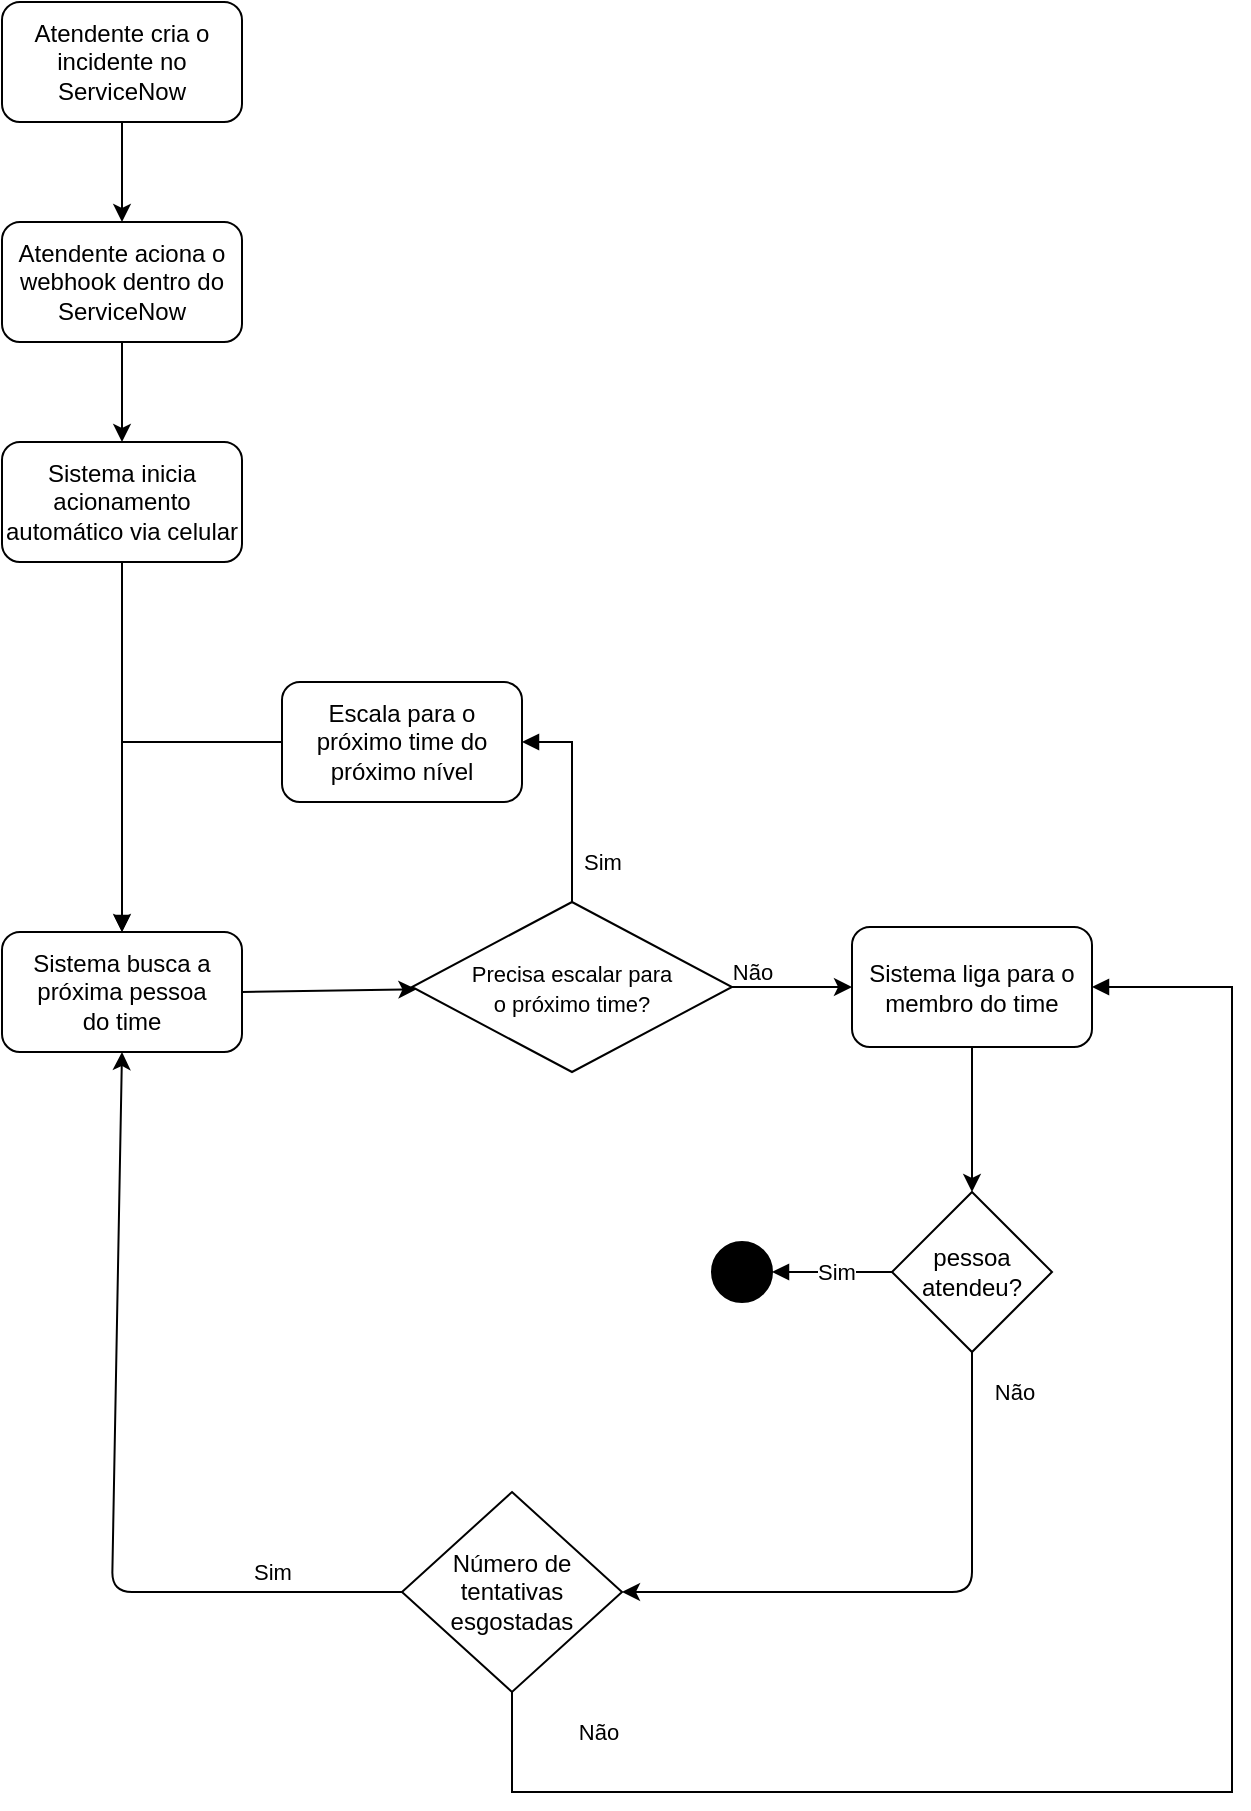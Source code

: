 <mxfile version="14.2.4" type="device"><diagram id="C5RBs43oDa-KdzZeNtuy" name="Page-1"><mxGraphModel dx="1298" dy="811" grid="1" gridSize="10" guides="1" tooltips="1" connect="1" arrows="1" fold="1" page="1" pageScale="1" pageWidth="827" pageHeight="1169" math="0" shadow="0"><root><mxCell id="WIyWlLk6GJQsqaUBKTNV-0"/><mxCell id="WIyWlLk6GJQsqaUBKTNV-1" parent="WIyWlLk6GJQsqaUBKTNV-0"/><mxCell id="S5iRTuBSPj71A9OaNAdx-1" value="Sistema inicia acionamento automático via celular" style="rounded=1;whiteSpace=wrap;html=1;" parent="WIyWlLk6GJQsqaUBKTNV-1" vertex="1"><mxGeometry x="160" y="270" width="120" height="60" as="geometry"/></mxCell><mxCell id="FDH1RADmGaVGZYr3nT0B-2" style="edgeStyle=orthogonalEdgeStyle;rounded=0;orthogonalLoop=1;jettySize=auto;html=1;entryX=0.5;entryY=0;entryDx=0;entryDy=0;" edge="1" parent="WIyWlLk6GJQsqaUBKTNV-1" source="S5iRTuBSPj71A9OaNAdx-4" target="S5iRTuBSPj71A9OaNAdx-1"><mxGeometry relative="1" as="geometry"/></mxCell><mxCell id="S5iRTuBSPj71A9OaNAdx-4" value="Atendente aciona o webhook dentro do ServiceNow" style="rounded=1;whiteSpace=wrap;html=1;" parent="WIyWlLk6GJQsqaUBKTNV-1" vertex="1"><mxGeometry x="160" y="160" width="120" height="60" as="geometry"/></mxCell><mxCell id="S5iRTuBSPj71A9OaNAdx-9" value="" style="endArrow=classic;html=1;exitX=0.5;exitY=1;exitDx=0;exitDy=0;" parent="WIyWlLk6GJQsqaUBKTNV-1" source="S5iRTuBSPj71A9OaNAdx-1" edge="1"><mxGeometry width="50" height="50" relative="1" as="geometry"><mxPoint x="390" y="400" as="sourcePoint"/><mxPoint x="220" y="515" as="targetPoint"/></mxGeometry></mxCell><mxCell id="S5iRTuBSPj71A9OaNAdx-10" value="Sistema busca a próxima pessoa&lt;br&gt;do time" style="rounded=1;whiteSpace=wrap;html=1;" parent="WIyWlLk6GJQsqaUBKTNV-1" vertex="1"><mxGeometry x="160" y="515" width="120" height="60" as="geometry"/></mxCell><mxCell id="S5iRTuBSPj71A9OaNAdx-11" value="" style="endArrow=classic;html=1;exitX=1;exitY=0.5;exitDx=0;exitDy=0;" parent="WIyWlLk6GJQsqaUBKTNV-1" source="S5iRTuBSPj71A9OaNAdx-34" target="S5iRTuBSPj71A9OaNAdx-12" edge="1"><mxGeometry width="50" height="50" relative="1" as="geometry"><mxPoint x="385" y="505" as="sourcePoint"/><mxPoint x="385" y="545" as="targetPoint"/></mxGeometry></mxCell><mxCell id="S5iRTuBSPj71A9OaNAdx-41" value="Não" style="edgeLabel;html=1;align=center;verticalAlign=middle;resizable=0;points=[];" parent="S5iRTuBSPj71A9OaNAdx-11" vertex="1" connectable="0"><mxGeometry y="-2" relative="1" as="geometry"><mxPoint x="-20" y="-9.5" as="offset"/></mxGeometry></mxCell><mxCell id="S5iRTuBSPj71A9OaNAdx-12" value="Sistema liga para o membro do time" style="rounded=1;whiteSpace=wrap;html=1;" parent="WIyWlLk6GJQsqaUBKTNV-1" vertex="1"><mxGeometry x="585" y="512.5" width="120" height="60" as="geometry"/></mxCell><mxCell id="S5iRTuBSPj71A9OaNAdx-47" style="edgeStyle=orthogonalEdgeStyle;rounded=0;orthogonalLoop=1;jettySize=auto;html=1;entryX=1;entryY=0.5;entryDx=0;entryDy=0;endArrow=block;endFill=1;" parent="WIyWlLk6GJQsqaUBKTNV-1" source="S5iRTuBSPj71A9OaNAdx-13" target="S5iRTuBSPj71A9OaNAdx-18" edge="1"><mxGeometry relative="1" as="geometry"/></mxCell><mxCell id="S5iRTuBSPj71A9OaNAdx-50" value="Sim" style="edgeLabel;html=1;align=center;verticalAlign=middle;resizable=0;points=[];" parent="S5iRTuBSPj71A9OaNAdx-47" vertex="1" connectable="0"><mxGeometry x="-0.07" relative="1" as="geometry"><mxPoint as="offset"/></mxGeometry></mxCell><mxCell id="S5iRTuBSPj71A9OaNAdx-13" value="pessoa atendeu?" style="rhombus;whiteSpace=wrap;html=1;" parent="WIyWlLk6GJQsqaUBKTNV-1" vertex="1"><mxGeometry x="605" y="645" width="80" height="80" as="geometry"/></mxCell><mxCell id="S5iRTuBSPj71A9OaNAdx-14" value="" style="endArrow=classic;html=1;exitX=0.5;exitY=1;exitDx=0;exitDy=0;entryX=0.5;entryY=0;entryDx=0;entryDy=0;" parent="WIyWlLk6GJQsqaUBKTNV-1" source="S5iRTuBSPj71A9OaNAdx-12" target="S5iRTuBSPj71A9OaNAdx-13" edge="1"><mxGeometry width="50" height="50" relative="1" as="geometry"><mxPoint x="385" y="505" as="sourcePoint"/><mxPoint x="435" y="455" as="targetPoint"/></mxGeometry></mxCell><mxCell id="S5iRTuBSPj71A9OaNAdx-18" value="" style="ellipse;whiteSpace=wrap;html=1;aspect=fixed;fillColor=#000000;" parent="WIyWlLk6GJQsqaUBKTNV-1" vertex="1"><mxGeometry x="515" y="670" width="30" height="30" as="geometry"/></mxCell><mxCell id="S5iRTuBSPj71A9OaNAdx-20" value="Atendente cria o incidente no ServiceNow" style="rounded=1;whiteSpace=wrap;html=1;fillColor=#FFFFFF;" parent="WIyWlLk6GJQsqaUBKTNV-1" vertex="1"><mxGeometry x="160" y="50" width="120" height="60" as="geometry"/></mxCell><mxCell id="S5iRTuBSPj71A9OaNAdx-21" value="" style="endArrow=classic;html=1;entryX=0.5;entryY=0;entryDx=0;entryDy=0;" parent="WIyWlLk6GJQsqaUBKTNV-1" source="S5iRTuBSPj71A9OaNAdx-20" target="S5iRTuBSPj71A9OaNAdx-4" edge="1"><mxGeometry width="50" height="50" relative="1" as="geometry"><mxPoint x="390" y="380" as="sourcePoint"/><mxPoint x="440" y="330" as="targetPoint"/></mxGeometry></mxCell><mxCell id="S5iRTuBSPj71A9OaNAdx-26" value="" style="endArrow=classic;html=1;exitX=0.5;exitY=1;exitDx=0;exitDy=0;" parent="WIyWlLk6GJQsqaUBKTNV-1" source="S5iRTuBSPj71A9OaNAdx-13" target="S5iRTuBSPj71A9OaNAdx-27" edge="1"><mxGeometry width="50" height="50" relative="1" as="geometry"><mxPoint x="295" y="695" as="sourcePoint"/><mxPoint x="275" y="675" as="targetPoint"/><Array as="points"><mxPoint x="645" y="845"/></Array></mxGeometry></mxCell><mxCell id="S5iRTuBSPj71A9OaNAdx-43" value="Não" style="edgeLabel;html=1;align=center;verticalAlign=middle;resizable=0;points=[];" parent="S5iRTuBSPj71A9OaNAdx-26" vertex="1" connectable="0"><mxGeometry x="-0.026" y="2" relative="1" as="geometry"><mxPoint x="44" y="-102" as="offset"/></mxGeometry></mxCell><mxCell id="S5iRTuBSPj71A9OaNAdx-48" style="edgeStyle=orthogonalEdgeStyle;rounded=0;orthogonalLoop=1;jettySize=auto;html=1;entryX=1;entryY=0.5;entryDx=0;entryDy=0;endArrow=block;endFill=1;" parent="WIyWlLk6GJQsqaUBKTNV-1" source="S5iRTuBSPj71A9OaNAdx-27" target="S5iRTuBSPj71A9OaNAdx-12" edge="1"><mxGeometry relative="1" as="geometry"><Array as="points"><mxPoint x="415" y="945"/><mxPoint x="775" y="945"/><mxPoint x="775" y="543"/></Array></mxGeometry></mxCell><mxCell id="S5iRTuBSPj71A9OaNAdx-49" value="Não" style="edgeLabel;html=1;align=center;verticalAlign=middle;resizable=0;points=[];" parent="S5iRTuBSPj71A9OaNAdx-48" vertex="1" connectable="0"><mxGeometry x="-0.54" y="1" relative="1" as="geometry"><mxPoint x="-110" y="-29" as="offset"/></mxGeometry></mxCell><mxCell id="S5iRTuBSPj71A9OaNAdx-27" value="Número de tentativas esgostadas" style="rhombus;whiteSpace=wrap;html=1;" parent="WIyWlLk6GJQsqaUBKTNV-1" vertex="1"><mxGeometry x="360" y="795" width="110" height="100" as="geometry"/></mxCell><mxCell id="S5iRTuBSPj71A9OaNAdx-31" value="" style="endArrow=classic;html=1;exitX=0;exitY=0.5;exitDx=0;exitDy=0;entryX=0.5;entryY=1;entryDx=0;entryDy=0;" parent="WIyWlLk6GJQsqaUBKTNV-1" source="S5iRTuBSPj71A9OaNAdx-27" target="S5iRTuBSPj71A9OaNAdx-10" edge="1"><mxGeometry width="50" height="50" relative="1" as="geometry"><mxPoint x="385" y="715" as="sourcePoint"/><mxPoint x="435" y="665" as="targetPoint"/><Array as="points"><mxPoint x="215" y="845"/></Array></mxGeometry></mxCell><mxCell id="S5iRTuBSPj71A9OaNAdx-44" value="Sim" style="edgeLabel;html=1;align=center;verticalAlign=middle;resizable=0;points=[];" parent="S5iRTuBSPj71A9OaNAdx-31" vertex="1" connectable="0"><mxGeometry x="-0.619" y="1" relative="1" as="geometry"><mxPoint x="14" y="-11" as="offset"/></mxGeometry></mxCell><mxCell id="S5iRTuBSPj71A9OaNAdx-56" style="edgeStyle=orthogonalEdgeStyle;rounded=0;orthogonalLoop=1;jettySize=auto;html=1;exitX=0.5;exitY=0;exitDx=0;exitDy=0;entryX=1;entryY=0.5;entryDx=0;entryDy=0;endArrow=block;endFill=1;" parent="WIyWlLk6GJQsqaUBKTNV-1" source="S5iRTuBSPj71A9OaNAdx-34" target="S5iRTuBSPj71A9OaNAdx-51" edge="1"><mxGeometry relative="1" as="geometry"/></mxCell><mxCell id="S5iRTuBSPj71A9OaNAdx-58" value="Sim" style="edgeLabel;html=1;align=center;verticalAlign=middle;resizable=0;points=[];" parent="S5iRTuBSPj71A9OaNAdx-56" vertex="1" connectable="0"><mxGeometry x="-0.235" y="-2" relative="1" as="geometry"><mxPoint x="13" y="20" as="offset"/></mxGeometry></mxCell><mxCell id="S5iRTuBSPj71A9OaNAdx-34" value="&lt;font style=&quot;font-size: 11px&quot;&gt;Precisa escalar para &lt;br&gt;o próximo time?&lt;/font&gt;" style="rhombus;whiteSpace=wrap;html=1;fillColor=#FFFFFF;" parent="WIyWlLk6GJQsqaUBKTNV-1" vertex="1"><mxGeometry x="365" y="500" width="160" height="85" as="geometry"/></mxCell><mxCell id="S5iRTuBSPj71A9OaNAdx-36" value="" style="endArrow=classic;html=1;exitX=1;exitY=0.5;exitDx=0;exitDy=0;" parent="WIyWlLk6GJQsqaUBKTNV-1" source="S5iRTuBSPj71A9OaNAdx-10" target="S5iRTuBSPj71A9OaNAdx-34" edge="1"><mxGeometry width="50" height="50" relative="1" as="geometry"><mxPoint x="280" y="545" as="sourcePoint"/><mxPoint x="525" y="545" as="targetPoint"/></mxGeometry></mxCell><mxCell id="S5iRTuBSPj71A9OaNAdx-59" style="edgeStyle=orthogonalEdgeStyle;rounded=0;orthogonalLoop=1;jettySize=auto;html=1;entryX=0.5;entryY=0;entryDx=0;entryDy=0;endArrow=block;endFill=1;" parent="WIyWlLk6GJQsqaUBKTNV-1" source="S5iRTuBSPj71A9OaNAdx-51" target="S5iRTuBSPj71A9OaNAdx-10" edge="1"><mxGeometry relative="1" as="geometry"/></mxCell><mxCell id="S5iRTuBSPj71A9OaNAdx-51" value="Escala para o próximo time do próximo nível" style="rounded=1;whiteSpace=wrap;html=1;fillColor=#FFFFFF;" parent="WIyWlLk6GJQsqaUBKTNV-1" vertex="1"><mxGeometry x="300" y="390" width="120" height="60" as="geometry"/></mxCell></root></mxGraphModel></diagram></mxfile>